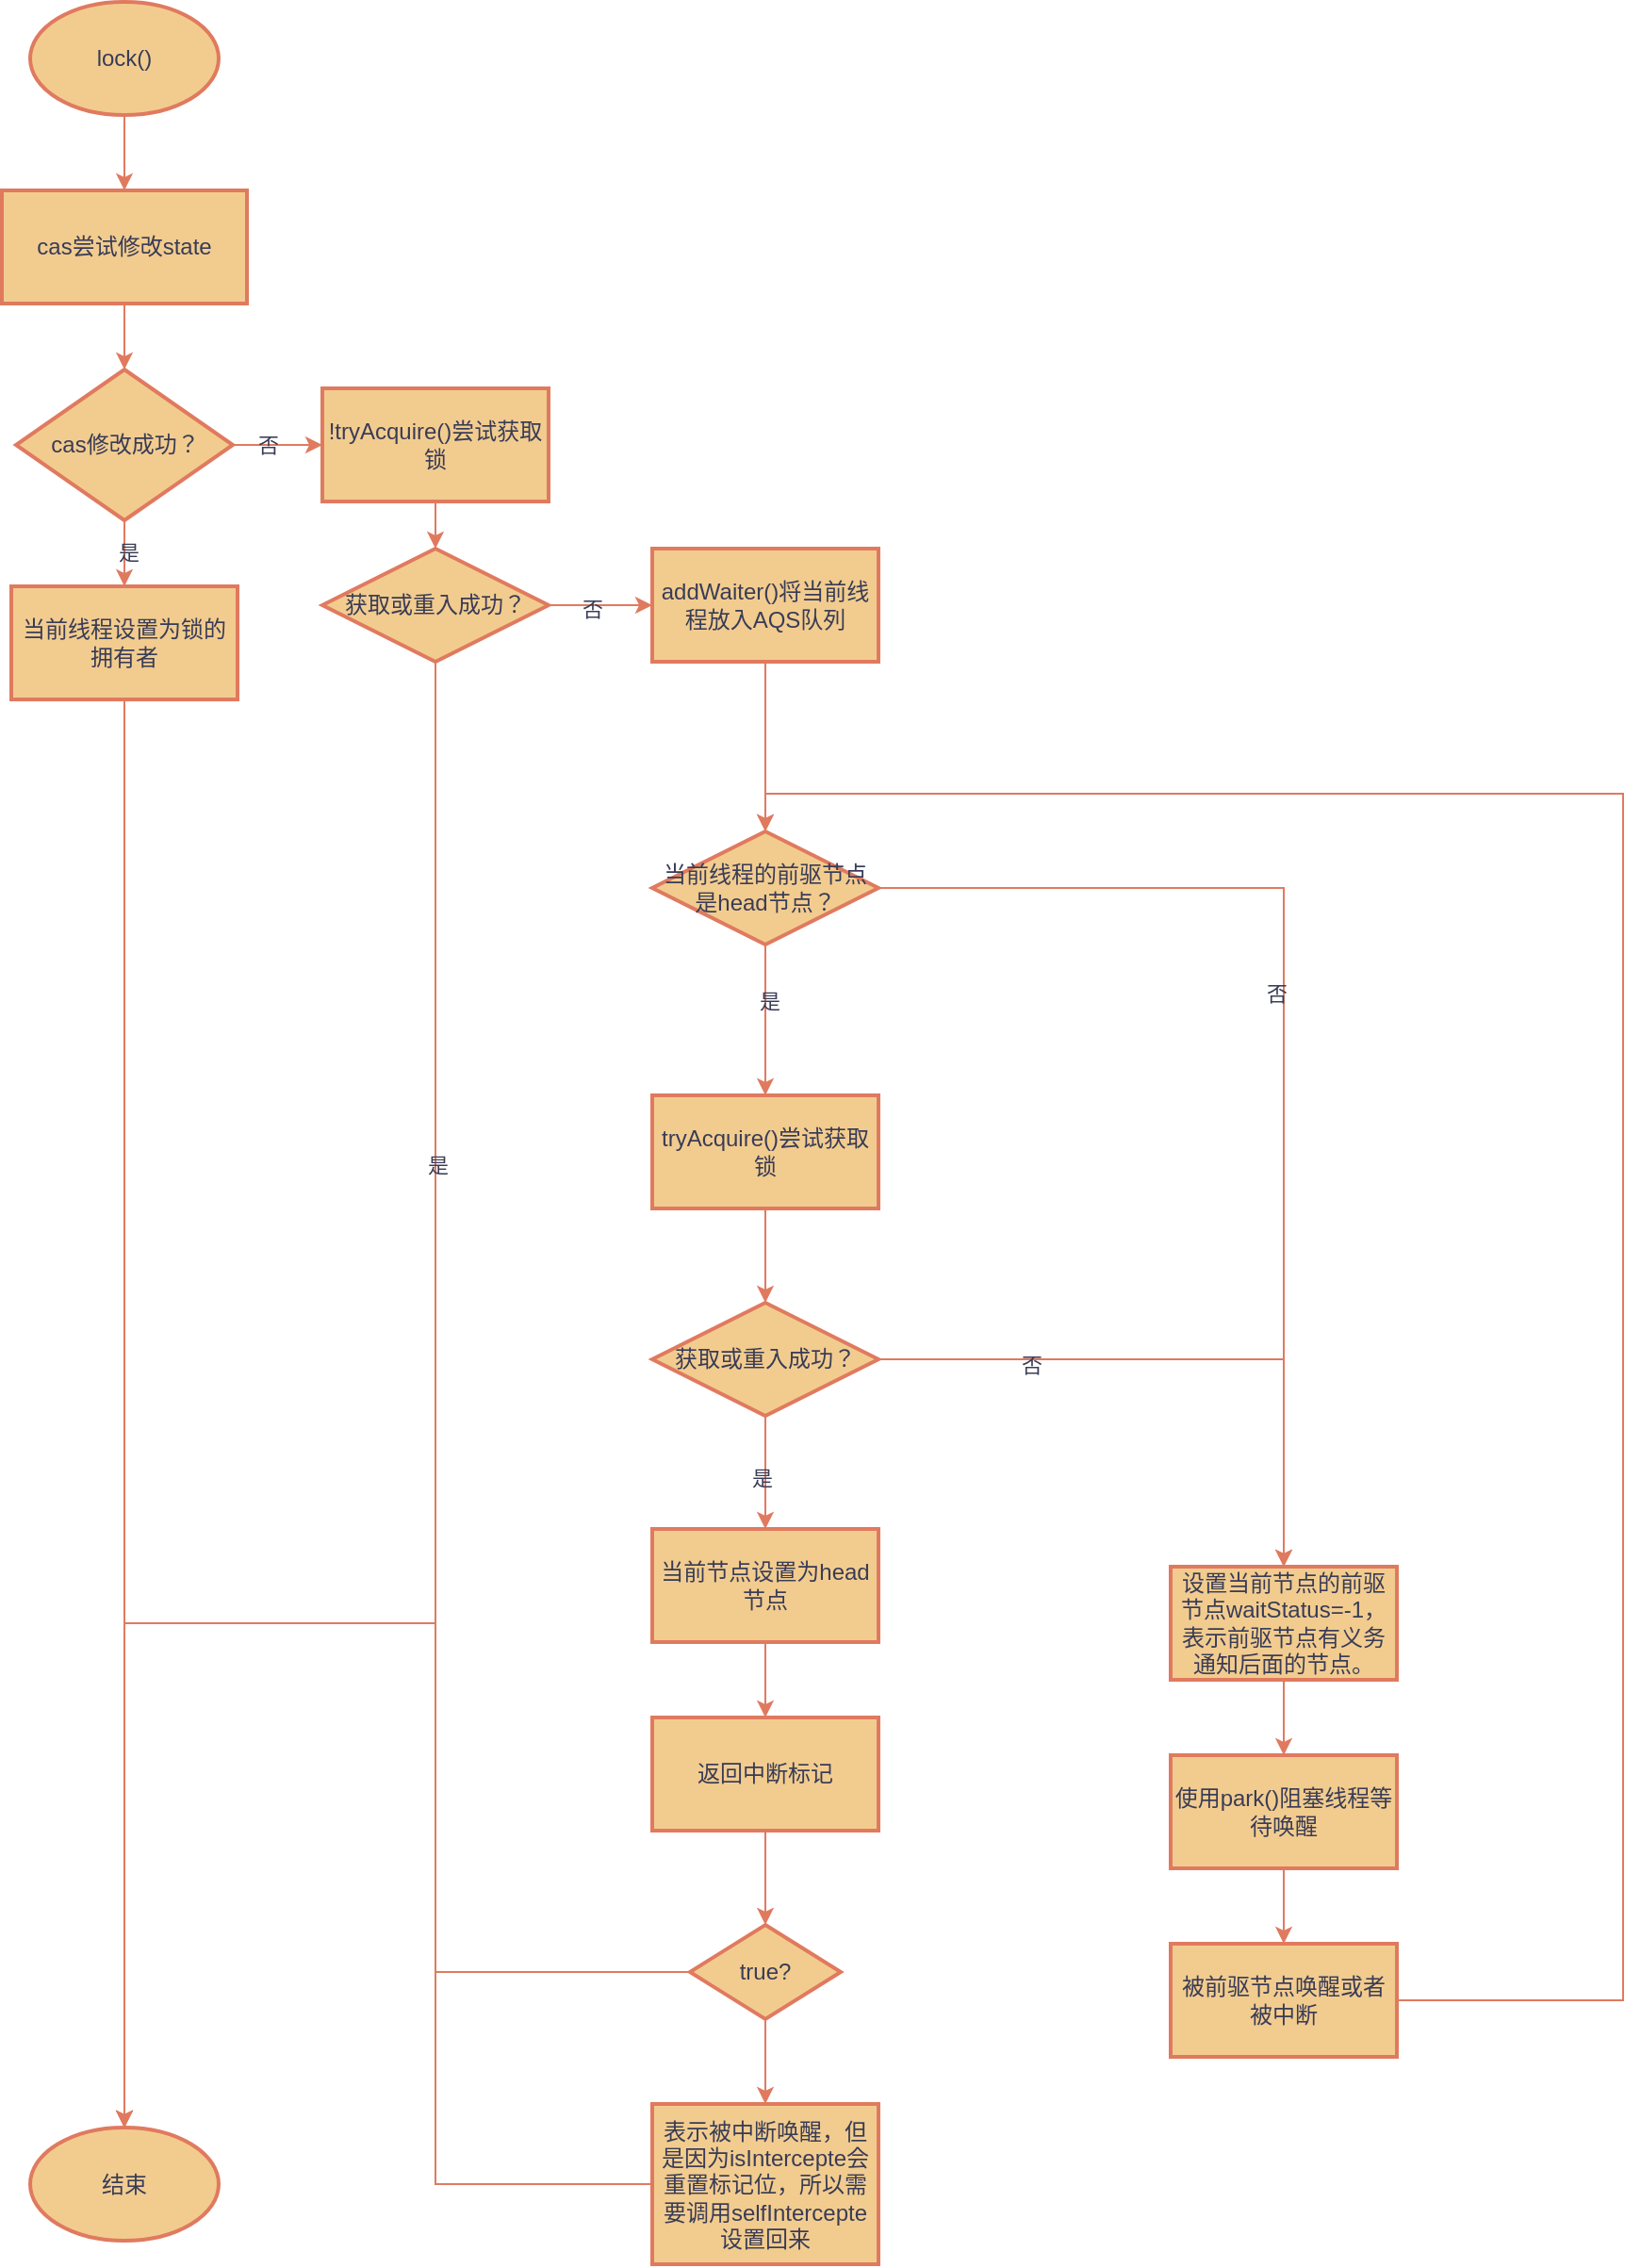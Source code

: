 <mxfile version="21.5.2" type="github" pages="2">
  <diagram name="第 1 页" id="z8psEpzphFv1q0jiK2pO">
    <mxGraphModel dx="2062" dy="684" grid="1" gridSize="10" guides="1" tooltips="1" connect="1" arrows="1" fold="1" page="1" pageScale="1" pageWidth="827" pageHeight="1169" background="none" math="0" shadow="0">
      <root>
        <mxCell id="0" />
        <mxCell id="1" parent="0" />
        <mxCell id="x8gO3h4IMWBvskIXVoth-5" value="" style="edgeStyle=orthogonalEdgeStyle;rounded=0;orthogonalLoop=1;jettySize=auto;html=1;labelBackgroundColor=none;strokeColor=#E07A5F;fontColor=default;movable=0;resizable=0;rotatable=0;deletable=0;editable=0;locked=1;connectable=0;" parent="1" source="x8gO3h4IMWBvskIXVoth-3" target="x8gO3h4IMWBvskIXVoth-4" edge="1">
          <mxGeometry relative="1" as="geometry" />
        </mxCell>
        <mxCell id="x8gO3h4IMWBvskIXVoth-3" value="lock()" style="strokeWidth=2;html=1;shape=mxgraph.flowchart.start_1;whiteSpace=wrap;labelBackgroundColor=none;fillColor=#F2CC8F;strokeColor=#E07A5F;fontColor=#393C56;movable=0;resizable=0;rotatable=0;deletable=0;editable=0;locked=1;connectable=0;" parent="1" vertex="1">
          <mxGeometry x="-515" y="350" width="100" height="60" as="geometry" />
        </mxCell>
        <mxCell id="x8gO3h4IMWBvskIXVoth-7" value="" style="edgeStyle=orthogonalEdgeStyle;rounded=0;orthogonalLoop=1;jettySize=auto;html=1;labelBackgroundColor=none;strokeColor=#E07A5F;fontColor=default;movable=0;resizable=0;rotatable=0;deletable=0;editable=0;locked=1;connectable=0;" parent="1" source="x8gO3h4IMWBvskIXVoth-4" target="x8gO3h4IMWBvskIXVoth-6" edge="1">
          <mxGeometry relative="1" as="geometry" />
        </mxCell>
        <mxCell id="x8gO3h4IMWBvskIXVoth-4" value="cas尝试修改state" style="whiteSpace=wrap;html=1;strokeWidth=2;labelBackgroundColor=none;fillColor=#F2CC8F;strokeColor=#E07A5F;fontColor=#393C56;movable=0;resizable=0;rotatable=0;deletable=0;editable=0;locked=1;connectable=0;" parent="1" vertex="1">
          <mxGeometry x="-530" y="450" width="130" height="60" as="geometry" />
        </mxCell>
        <mxCell id="x8gO3h4IMWBvskIXVoth-9" value="" style="edgeStyle=orthogonalEdgeStyle;rounded=0;orthogonalLoop=1;jettySize=auto;html=1;labelBackgroundColor=none;strokeColor=#E07A5F;fontColor=default;movable=0;resizable=0;rotatable=0;deletable=0;editable=0;locked=1;connectable=0;" parent="1" source="x8gO3h4IMWBvskIXVoth-6" target="x8gO3h4IMWBvskIXVoth-8" edge="1">
          <mxGeometry relative="1" as="geometry" />
        </mxCell>
        <mxCell id="x8gO3h4IMWBvskIXVoth-12" value="是" style="edgeLabel;html=1;align=center;verticalAlign=middle;resizable=0;points=[];labelBackgroundColor=none;fontColor=#393C56;movable=0;rotatable=0;deletable=0;editable=0;locked=1;connectable=0;" parent="x8gO3h4IMWBvskIXVoth-9" vertex="1" connectable="0">
          <mxGeometry x="0.2" y="2" relative="1" as="geometry">
            <mxPoint as="offset" />
          </mxGeometry>
        </mxCell>
        <mxCell id="x8gO3h4IMWBvskIXVoth-14" value="" style="edgeStyle=orthogonalEdgeStyle;rounded=0;orthogonalLoop=1;jettySize=auto;html=1;labelBackgroundColor=none;strokeColor=#E07A5F;fontColor=default;movable=0;resizable=0;rotatable=0;deletable=0;editable=0;locked=1;connectable=0;" parent="1" source="x8gO3h4IMWBvskIXVoth-6" target="x8gO3h4IMWBvskIXVoth-13" edge="1">
          <mxGeometry relative="1" as="geometry" />
        </mxCell>
        <mxCell id="x8gO3h4IMWBvskIXVoth-27" value="否" style="edgeLabel;html=1;align=center;verticalAlign=middle;resizable=0;points=[];labelBackgroundColor=none;fontColor=#393C56;movable=0;rotatable=0;deletable=0;editable=0;locked=1;connectable=0;" parent="x8gO3h4IMWBvskIXVoth-14" vertex="1" connectable="0">
          <mxGeometry x="-0.213" relative="1" as="geometry">
            <mxPoint as="offset" />
          </mxGeometry>
        </mxCell>
        <mxCell id="x8gO3h4IMWBvskIXVoth-6" value="cas修改成功？" style="rhombus;whiteSpace=wrap;html=1;strokeWidth=2;labelBackgroundColor=none;fillColor=#F2CC8F;strokeColor=#E07A5F;fontColor=#393C56;movable=0;resizable=0;rotatable=0;deletable=0;editable=0;locked=1;connectable=0;" parent="1" vertex="1">
          <mxGeometry x="-522.5" y="545" width="115" height="80" as="geometry" />
        </mxCell>
        <mxCell id="x8gO3h4IMWBvskIXVoth-11" style="edgeStyle=orthogonalEdgeStyle;rounded=0;orthogonalLoop=1;jettySize=auto;html=1;entryX=0.5;entryY=0;entryDx=0;entryDy=0;entryPerimeter=0;labelBackgroundColor=none;strokeColor=#E07A5F;fontColor=default;movable=0;resizable=0;rotatable=0;deletable=0;editable=0;locked=1;connectable=0;" parent="1" source="x8gO3h4IMWBvskIXVoth-8" target="x8gO3h4IMWBvskIXVoth-10" edge="1">
          <mxGeometry relative="1" as="geometry" />
        </mxCell>
        <mxCell id="x8gO3h4IMWBvskIXVoth-8" value="当前线程设置为锁的拥有者" style="whiteSpace=wrap;html=1;strokeWidth=2;labelBackgroundColor=none;fillColor=#F2CC8F;strokeColor=#E07A5F;fontColor=#393C56;movable=0;resizable=0;rotatable=0;deletable=0;editable=0;locked=1;connectable=0;" parent="1" vertex="1">
          <mxGeometry x="-525" y="660" width="120" height="60" as="geometry" />
        </mxCell>
        <mxCell id="x8gO3h4IMWBvskIXVoth-10" value="结束" style="strokeWidth=2;html=1;shape=mxgraph.flowchart.start_1;whiteSpace=wrap;labelBackgroundColor=none;fillColor=#F2CC8F;strokeColor=#E07A5F;fontColor=#393C56;movable=0;resizable=0;rotatable=0;deletable=0;editable=0;locked=1;connectable=0;" parent="1" vertex="1">
          <mxGeometry x="-515" y="1477.5" width="100" height="60" as="geometry" />
        </mxCell>
        <mxCell id="x8gO3h4IMWBvskIXVoth-29" value="" style="edgeStyle=orthogonalEdgeStyle;rounded=0;orthogonalLoop=1;jettySize=auto;html=1;labelBackgroundColor=none;strokeColor=#E07A5F;fontColor=default;movable=0;resizable=0;rotatable=0;deletable=0;editable=0;locked=1;connectable=0;" parent="1" source="x8gO3h4IMWBvskIXVoth-13" target="x8gO3h4IMWBvskIXVoth-28" edge="1">
          <mxGeometry relative="1" as="geometry" />
        </mxCell>
        <mxCell id="x8gO3h4IMWBvskIXVoth-13" value="!tryAcquire()尝试获取锁" style="whiteSpace=wrap;html=1;strokeWidth=2;labelBackgroundColor=none;fillColor=#F2CC8F;strokeColor=#E07A5F;fontColor=#393C56;movable=0;resizable=0;rotatable=0;deletable=0;editable=0;locked=1;connectable=0;" parent="1" vertex="1">
          <mxGeometry x="-360" y="555" width="120" height="60" as="geometry" />
        </mxCell>
        <mxCell id="x8gO3h4IMWBvskIXVoth-31" style="edgeStyle=orthogonalEdgeStyle;rounded=0;orthogonalLoop=1;jettySize=auto;html=1;exitX=0.5;exitY=1;exitDx=0;exitDy=0;entryX=0.5;entryY=0;entryDx=0;entryDy=0;entryPerimeter=0;labelBackgroundColor=none;strokeColor=#E07A5F;fontColor=default;movable=0;resizable=0;rotatable=0;deletable=0;editable=0;locked=1;connectable=0;" parent="1" source="x8gO3h4IMWBvskIXVoth-28" target="x8gO3h4IMWBvskIXVoth-10" edge="1">
          <mxGeometry relative="1" as="geometry">
            <Array as="points">
              <mxPoint x="-300" y="720" />
              <mxPoint x="-300" y="1210" />
              <mxPoint x="-465" y="1210" />
            </Array>
          </mxGeometry>
        </mxCell>
        <mxCell id="x8gO3h4IMWBvskIXVoth-32" value="是" style="edgeLabel;html=1;align=center;verticalAlign=middle;resizable=0;points=[];labelBackgroundColor=none;fontColor=#393C56;movable=0;rotatable=0;deletable=0;editable=0;locked=1;connectable=0;" parent="x8gO3h4IMWBvskIXVoth-31" vertex="1" connectable="0">
          <mxGeometry x="-0.434" y="1" relative="1" as="geometry">
            <mxPoint as="offset" />
          </mxGeometry>
        </mxCell>
        <mxCell id="x8gO3h4IMWBvskIXVoth-35" value="" style="edgeStyle=orthogonalEdgeStyle;rounded=0;orthogonalLoop=1;jettySize=auto;html=1;labelBackgroundColor=none;strokeColor=#E07A5F;fontColor=default;movable=0;resizable=0;rotatable=0;deletable=0;editable=0;locked=1;connectable=0;" parent="1" source="x8gO3h4IMWBvskIXVoth-28" target="x8gO3h4IMWBvskIXVoth-34" edge="1">
          <mxGeometry relative="1" as="geometry" />
        </mxCell>
        <mxCell id="x8gO3h4IMWBvskIXVoth-36" value="否" style="edgeLabel;html=1;align=center;verticalAlign=middle;resizable=0;points=[];labelBackgroundColor=none;fontColor=#393C56;movable=0;rotatable=0;deletable=0;editable=0;locked=1;connectable=0;" parent="x8gO3h4IMWBvskIXVoth-35" vertex="1" connectable="0">
          <mxGeometry x="-0.19" y="-2" relative="1" as="geometry">
            <mxPoint as="offset" />
          </mxGeometry>
        </mxCell>
        <mxCell id="x8gO3h4IMWBvskIXVoth-28" value="获取或重入成功？" style="rhombus;whiteSpace=wrap;html=1;strokeWidth=2;labelBackgroundColor=none;fillColor=#F2CC8F;strokeColor=#E07A5F;fontColor=#393C56;movable=0;resizable=0;rotatable=0;deletable=0;editable=0;locked=1;connectable=0;" parent="1" vertex="1">
          <mxGeometry x="-360" y="640" width="120" height="60" as="geometry" />
        </mxCell>
        <mxCell id="x8gO3h4IMWBvskIXVoth-38" value="" style="edgeStyle=orthogonalEdgeStyle;rounded=0;orthogonalLoop=1;jettySize=auto;html=1;labelBackgroundColor=none;strokeColor=#E07A5F;fontColor=default;movable=0;resizable=0;rotatable=0;deletable=0;editable=0;locked=1;connectable=0;" parent="1" source="x8gO3h4IMWBvskIXVoth-34" target="x8gO3h4IMWBvskIXVoth-37" edge="1">
          <mxGeometry relative="1" as="geometry" />
        </mxCell>
        <mxCell id="x8gO3h4IMWBvskIXVoth-34" value="addWaiter()将当前线程放入AQS队列" style="whiteSpace=wrap;html=1;strokeWidth=2;labelBackgroundColor=none;fillColor=#F2CC8F;strokeColor=#E07A5F;fontColor=#393C56;movable=0;resizable=0;rotatable=0;deletable=0;editable=0;locked=1;connectable=0;" parent="1" vertex="1">
          <mxGeometry x="-185" y="640" width="120" height="60" as="geometry" />
        </mxCell>
        <mxCell id="x8gO3h4IMWBvskIXVoth-40" value="" style="edgeStyle=orthogonalEdgeStyle;rounded=0;orthogonalLoop=1;jettySize=auto;html=1;labelBackgroundColor=none;strokeColor=#E07A5F;fontColor=default;movable=0;resizable=0;rotatable=0;deletable=0;editable=0;locked=1;connectable=0;" parent="1" source="x8gO3h4IMWBvskIXVoth-37" target="x8gO3h4IMWBvskIXVoth-39" edge="1">
          <mxGeometry relative="1" as="geometry" />
        </mxCell>
        <mxCell id="x8gO3h4IMWBvskIXVoth-41" value="是" style="edgeLabel;html=1;align=center;verticalAlign=middle;resizable=0;points=[];labelBackgroundColor=none;fontColor=#393C56;movable=0;rotatable=0;deletable=0;editable=0;locked=1;connectable=0;" parent="x8gO3h4IMWBvskIXVoth-40" vertex="1" connectable="0">
          <mxGeometry x="-0.25" y="2" relative="1" as="geometry">
            <mxPoint as="offset" />
          </mxGeometry>
        </mxCell>
        <mxCell id="x8gO3h4IMWBvskIXVoth-50" value="" style="edgeStyle=orthogonalEdgeStyle;rounded=0;orthogonalLoop=1;jettySize=auto;html=1;labelBackgroundColor=none;strokeColor=#E07A5F;fontColor=default;movable=0;resizable=0;rotatable=0;deletable=0;editable=0;locked=1;connectable=0;" parent="1" source="x8gO3h4IMWBvskIXVoth-37" target="x8gO3h4IMWBvskIXVoth-49" edge="1">
          <mxGeometry relative="1" as="geometry" />
        </mxCell>
        <mxCell id="x8gO3h4IMWBvskIXVoth-51" value="否" style="edgeLabel;html=1;align=center;verticalAlign=middle;resizable=0;points=[];labelBackgroundColor=none;fontColor=#393C56;movable=0;rotatable=0;deletable=0;editable=0;locked=1;connectable=0;" parent="x8gO3h4IMWBvskIXVoth-50" vertex="1" connectable="0">
          <mxGeometry x="-0.06" y="-4" relative="1" as="geometry">
            <mxPoint as="offset" />
          </mxGeometry>
        </mxCell>
        <mxCell id="x8gO3h4IMWBvskIXVoth-37" value="当前线程的前驱节点是head节点？" style="rhombus;whiteSpace=wrap;html=1;strokeWidth=2;labelBackgroundColor=none;fillColor=#F2CC8F;strokeColor=#E07A5F;fontColor=#393C56;movable=0;resizable=0;rotatable=0;deletable=0;editable=0;locked=1;connectable=0;" parent="1" vertex="1">
          <mxGeometry x="-185" y="790" width="120" height="60" as="geometry" />
        </mxCell>
        <mxCell id="x8gO3h4IMWBvskIXVoth-43" style="edgeStyle=orthogonalEdgeStyle;rounded=0;orthogonalLoop=1;jettySize=auto;html=1;exitX=0.5;exitY=1;exitDx=0;exitDy=0;entryX=0.5;entryY=0;entryDx=0;entryDy=0;labelBackgroundColor=none;strokeColor=#E07A5F;fontColor=default;movable=0;resizable=0;rotatable=0;deletable=0;editable=0;locked=1;connectable=0;" parent="1" source="x8gO3h4IMWBvskIXVoth-39" target="x8gO3h4IMWBvskIXVoth-42" edge="1">
          <mxGeometry relative="1" as="geometry" />
        </mxCell>
        <mxCell id="x8gO3h4IMWBvskIXVoth-39" value="tryAcquire()尝试获取锁" style="whiteSpace=wrap;html=1;strokeWidth=2;labelBackgroundColor=none;fillColor=#F2CC8F;strokeColor=#E07A5F;fontColor=#393C56;movable=0;resizable=0;rotatable=0;deletable=0;editable=0;locked=1;connectable=0;" parent="1" vertex="1">
          <mxGeometry x="-185" y="930" width="120" height="60" as="geometry" />
        </mxCell>
        <mxCell id="x8gO3h4IMWBvskIXVoth-45" value="" style="edgeStyle=orthogonalEdgeStyle;rounded=0;orthogonalLoop=1;jettySize=auto;html=1;labelBackgroundColor=none;strokeColor=#E07A5F;fontColor=default;movable=0;resizable=0;rotatable=0;deletable=0;editable=0;locked=1;connectable=0;" parent="1" source="x8gO3h4IMWBvskIXVoth-42" target="x8gO3h4IMWBvskIXVoth-44" edge="1">
          <mxGeometry relative="1" as="geometry" />
        </mxCell>
        <mxCell id="x8gO3h4IMWBvskIXVoth-46" value="是" style="edgeLabel;html=1;align=center;verticalAlign=middle;resizable=0;points=[];labelBackgroundColor=none;fontColor=#393C56;movable=0;rotatable=0;deletable=0;editable=0;locked=1;connectable=0;" parent="x8gO3h4IMWBvskIXVoth-45" vertex="1" connectable="0">
          <mxGeometry x="0.075" y="-2" relative="1" as="geometry">
            <mxPoint as="offset" />
          </mxGeometry>
        </mxCell>
        <mxCell id="x8gO3h4IMWBvskIXVoth-52" style="edgeStyle=orthogonalEdgeStyle;rounded=0;orthogonalLoop=1;jettySize=auto;html=1;exitX=1;exitY=0.5;exitDx=0;exitDy=0;entryX=0.5;entryY=0;entryDx=0;entryDy=0;labelBackgroundColor=none;strokeColor=#E07A5F;fontColor=default;movable=0;resizable=0;rotatable=0;deletable=0;editable=0;locked=1;connectable=0;" parent="1" source="x8gO3h4IMWBvskIXVoth-42" target="x8gO3h4IMWBvskIXVoth-49" edge="1">
          <mxGeometry relative="1" as="geometry" />
        </mxCell>
        <mxCell id="x8gO3h4IMWBvskIXVoth-53" value="否" style="edgeLabel;html=1;align=center;verticalAlign=middle;resizable=0;points=[];labelBackgroundColor=none;fontColor=#393C56;movable=0;rotatable=0;deletable=0;editable=0;locked=1;connectable=0;" parent="x8gO3h4IMWBvskIXVoth-52" vertex="1" connectable="0">
          <mxGeometry x="-0.505" y="-3" relative="1" as="geometry">
            <mxPoint as="offset" />
          </mxGeometry>
        </mxCell>
        <mxCell id="x8gO3h4IMWBvskIXVoth-42" value="获取或重入成功？" style="rhombus;whiteSpace=wrap;html=1;strokeWidth=2;labelBackgroundColor=none;fillColor=#F2CC8F;strokeColor=#E07A5F;fontColor=#393C56;movable=0;resizable=0;rotatable=0;deletable=0;editable=0;locked=1;connectable=0;" parent="1" vertex="1">
          <mxGeometry x="-185" y="1040" width="120" height="60" as="geometry" />
        </mxCell>
        <mxCell id="Cl_Vdymx4QDyat2XeNaa-6" value="" style="edgeStyle=orthogonalEdgeStyle;rounded=0;orthogonalLoop=1;jettySize=auto;html=1;labelBackgroundColor=none;strokeColor=#E07A5F;fontColor=default;movable=0;resizable=0;rotatable=0;deletable=0;editable=0;locked=1;connectable=0;" parent="1" source="x8gO3h4IMWBvskIXVoth-44" target="Cl_Vdymx4QDyat2XeNaa-5" edge="1">
          <mxGeometry relative="1" as="geometry" />
        </mxCell>
        <mxCell id="x8gO3h4IMWBvskIXVoth-44" value="当前节点设置为head节点" style="whiteSpace=wrap;html=1;strokeWidth=2;labelBackgroundColor=none;fillColor=#F2CC8F;strokeColor=#E07A5F;fontColor=#393C56;movable=0;resizable=0;rotatable=0;deletable=0;editable=0;locked=1;connectable=0;" parent="1" vertex="1">
          <mxGeometry x="-185" y="1160" width="120" height="60" as="geometry" />
        </mxCell>
        <mxCell id="x8gO3h4IMWBvskIXVoth-55" value="" style="edgeStyle=orthogonalEdgeStyle;rounded=0;orthogonalLoop=1;jettySize=auto;html=1;labelBackgroundColor=none;strokeColor=#E07A5F;fontColor=default;movable=0;resizable=0;rotatable=0;deletable=0;editable=0;locked=1;connectable=0;" parent="1" source="x8gO3h4IMWBvskIXVoth-49" target="x8gO3h4IMWBvskIXVoth-54" edge="1">
          <mxGeometry relative="1" as="geometry" />
        </mxCell>
        <mxCell id="x8gO3h4IMWBvskIXVoth-49" value="设置当前节点的前驱节点waitStatus=-1，表示前驱节点有义务通知后面的节点。" style="whiteSpace=wrap;html=1;strokeWidth=2;labelBackgroundColor=none;fillColor=#F2CC8F;strokeColor=#E07A5F;fontColor=#393C56;movable=0;resizable=0;rotatable=0;deletable=0;editable=0;locked=1;connectable=0;" parent="1" vertex="1">
          <mxGeometry x="90" y="1180" width="120" height="60" as="geometry" />
        </mxCell>
        <mxCell id="Cl_Vdymx4QDyat2XeNaa-2" value="" style="edgeStyle=orthogonalEdgeStyle;rounded=0;orthogonalLoop=1;jettySize=auto;html=1;labelBackgroundColor=none;strokeColor=#E07A5F;fontColor=default;movable=0;resizable=0;rotatable=0;deletable=0;editable=0;locked=1;connectable=0;" parent="1" source="x8gO3h4IMWBvskIXVoth-54" target="Cl_Vdymx4QDyat2XeNaa-1" edge="1">
          <mxGeometry relative="1" as="geometry" />
        </mxCell>
        <mxCell id="x8gO3h4IMWBvskIXVoth-54" value="使用park()阻塞线程等待唤醒" style="whiteSpace=wrap;html=1;strokeWidth=2;labelBackgroundColor=none;fillColor=#F2CC8F;strokeColor=#E07A5F;fontColor=#393C56;movable=0;resizable=0;rotatable=0;deletable=0;editable=0;locked=1;connectable=0;" parent="1" vertex="1">
          <mxGeometry x="90" y="1280" width="120" height="60" as="geometry" />
        </mxCell>
        <mxCell id="Cl_Vdymx4QDyat2XeNaa-3" style="edgeStyle=orthogonalEdgeStyle;rounded=0;orthogonalLoop=1;jettySize=auto;html=1;entryX=0.5;entryY=0;entryDx=0;entryDy=0;labelBackgroundColor=none;strokeColor=#E07A5F;fontColor=default;movable=0;resizable=0;rotatable=0;deletable=0;editable=0;locked=1;connectable=0;" parent="1" source="Cl_Vdymx4QDyat2XeNaa-1" target="x8gO3h4IMWBvskIXVoth-37" edge="1">
          <mxGeometry relative="1" as="geometry">
            <Array as="points">
              <mxPoint x="330" y="1410" />
              <mxPoint x="330" y="770" />
              <mxPoint x="-125" y="770" />
            </Array>
          </mxGeometry>
        </mxCell>
        <mxCell id="Cl_Vdymx4QDyat2XeNaa-1" value="被前驱节点唤醒或者被中断" style="whiteSpace=wrap;html=1;strokeWidth=2;labelBackgroundColor=none;fillColor=#F2CC8F;strokeColor=#E07A5F;fontColor=#393C56;movable=0;resizable=0;rotatable=0;deletable=0;editable=0;locked=1;connectable=0;" parent="1" vertex="1">
          <mxGeometry x="90" y="1380" width="120" height="60" as="geometry" />
        </mxCell>
        <mxCell id="Cl_Vdymx4QDyat2XeNaa-8" value="" style="edgeStyle=orthogonalEdgeStyle;rounded=0;orthogonalLoop=1;jettySize=auto;html=1;labelBackgroundColor=none;strokeColor=#E07A5F;fontColor=default;movable=0;resizable=0;rotatable=0;deletable=0;editable=0;locked=1;connectable=0;" parent="1" source="Cl_Vdymx4QDyat2XeNaa-5" target="Cl_Vdymx4QDyat2XeNaa-7" edge="1">
          <mxGeometry relative="1" as="geometry" />
        </mxCell>
        <mxCell id="Cl_Vdymx4QDyat2XeNaa-5" value="返回中断标记" style="whiteSpace=wrap;html=1;strokeWidth=2;labelBackgroundColor=none;fillColor=#F2CC8F;strokeColor=#E07A5F;fontColor=#393C56;movable=0;resizable=0;rotatable=0;deletable=0;editable=0;locked=1;connectable=0;" parent="1" vertex="1">
          <mxGeometry x="-185" y="1260" width="120" height="60" as="geometry" />
        </mxCell>
        <mxCell id="Cl_Vdymx4QDyat2XeNaa-10" value="" style="edgeStyle=orthogonalEdgeStyle;rounded=0;orthogonalLoop=1;jettySize=auto;html=1;labelBackgroundColor=none;strokeColor=#E07A5F;fontColor=default;movable=0;resizable=0;rotatable=0;deletable=0;editable=0;locked=1;connectable=0;" parent="1" source="Cl_Vdymx4QDyat2XeNaa-7" target="Cl_Vdymx4QDyat2XeNaa-9" edge="1">
          <mxGeometry relative="1" as="geometry" />
        </mxCell>
        <mxCell id="Cl_Vdymx4QDyat2XeNaa-11" style="edgeStyle=orthogonalEdgeStyle;rounded=0;orthogonalLoop=1;jettySize=auto;html=1;entryX=0.5;entryY=0;entryDx=0;entryDy=0;entryPerimeter=0;labelBackgroundColor=none;strokeColor=#E07A5F;fontColor=default;movable=0;resizable=0;rotatable=0;deletable=0;editable=0;locked=1;connectable=0;" parent="1" source="Cl_Vdymx4QDyat2XeNaa-7" target="x8gO3h4IMWBvskIXVoth-10" edge="1">
          <mxGeometry relative="1" as="geometry">
            <Array as="points">
              <mxPoint x="-300" y="1395" />
              <mxPoint x="-300" y="1210" />
              <mxPoint x="-465" y="1210" />
            </Array>
          </mxGeometry>
        </mxCell>
        <mxCell id="Cl_Vdymx4QDyat2XeNaa-7" value="true?" style="rhombus;whiteSpace=wrap;html=1;strokeWidth=2;labelBackgroundColor=none;fillColor=#F2CC8F;strokeColor=#E07A5F;fontColor=#393C56;movable=0;resizable=0;rotatable=0;deletable=0;editable=0;locked=1;connectable=0;" parent="1" vertex="1">
          <mxGeometry x="-165" y="1370" width="80" height="50" as="geometry" />
        </mxCell>
        <mxCell id="Cl_Vdymx4QDyat2XeNaa-12" style="edgeStyle=orthogonalEdgeStyle;rounded=0;orthogonalLoop=1;jettySize=auto;html=1;entryX=0.5;entryY=0;entryDx=0;entryDy=0;entryPerimeter=0;labelBackgroundColor=none;strokeColor=#E07A5F;fontColor=default;movable=0;resizable=0;rotatable=0;deletable=0;editable=0;locked=1;connectable=0;" parent="1" source="Cl_Vdymx4QDyat2XeNaa-9" target="x8gO3h4IMWBvskIXVoth-10" edge="1">
          <mxGeometry relative="1" as="geometry">
            <Array as="points">
              <mxPoint x="-300" y="1508" />
              <mxPoint x="-300" y="1210" />
              <mxPoint x="-465" y="1210" />
            </Array>
          </mxGeometry>
        </mxCell>
        <mxCell id="Cl_Vdymx4QDyat2XeNaa-9" value="表示被中断唤醒，但是因为isIntercepte会重置标记位，所以需要调用selfIntercepte设置回来" style="whiteSpace=wrap;html=1;strokeWidth=2;labelBackgroundColor=none;fillColor=#F2CC8F;strokeColor=#E07A5F;fontColor=#393C56;movable=0;resizable=0;rotatable=0;deletable=0;editable=0;locked=1;connectable=0;" parent="1" vertex="1">
          <mxGeometry x="-185" y="1465" width="120" height="85" as="geometry" />
        </mxCell>
      </root>
    </mxGraphModel>
  </diagram>
  <diagram id="GgXfiXtNfGa1pat3SJmE" name="第 2 页">
    <mxGraphModel dx="1050" dy="581" grid="1" gridSize="10" guides="1" tooltips="1" connect="1" arrows="1" fold="1" page="1" pageScale="1" pageWidth="827" pageHeight="1169" math="0" shadow="0">
      <root>
        <mxCell id="0" />
        <mxCell id="1" parent="0" />
        <mxCell id="g4whs_LN3K08I8D4yyx9-3" style="edgeStyle=orthogonalEdgeStyle;rounded=0;orthogonalLoop=1;jettySize=auto;html=1;exitX=0.5;exitY=1;exitDx=0;exitDy=0;entryX=0.5;entryY=0;entryDx=0;entryDy=0;strokeColor=#182E3E;fontColor=#1A1A1A;" edge="1" parent="1" source="g4whs_LN3K08I8D4yyx9-1" target="g4whs_LN3K08I8D4yyx9-2">
          <mxGeometry relative="1" as="geometry" />
        </mxCell>
        <mxCell id="g4whs_LN3K08I8D4yyx9-1" value="unlock()" style="ellipse;whiteSpace=wrap;html=1;strokeColor=#FFFFFF;fontColor=#1A1A1A;fillColor=#F08E81;" vertex="1" parent="1">
          <mxGeometry x="230" y="60" width="120" height="80" as="geometry" />
        </mxCell>
        <mxCell id="g4whs_LN3K08I8D4yyx9-6" value="" style="edgeStyle=orthogonalEdgeStyle;rounded=0;orthogonalLoop=1;jettySize=auto;html=1;strokeColor=#182E3E;fontColor=#1A1A1A;" edge="1" parent="1" source="g4whs_LN3K08I8D4yyx9-2" target="g4whs_LN3K08I8D4yyx9-5">
          <mxGeometry relative="1" as="geometry" />
        </mxCell>
        <mxCell id="g4whs_LN3K08I8D4yyx9-2" value="state-1" style="rounded=0;whiteSpace=wrap;html=1;strokeColor=#FFFFFF;fontColor=#1A1A1A;fillColor=#F08E81;" vertex="1" parent="1">
          <mxGeometry x="230" y="190" width="120" height="60" as="geometry" />
        </mxCell>
        <mxCell id="g4whs_LN3K08I8D4yyx9-4" value="结束" style="ellipse;whiteSpace=wrap;html=1;strokeColor=#FFFFFF;fontColor=#1A1A1A;fillColor=#F08E81;" vertex="1" parent="1">
          <mxGeometry x="230" y="570" width="120" height="80" as="geometry" />
        </mxCell>
        <mxCell id="g4whs_LN3K08I8D4yyx9-8" value="" style="edgeStyle=orthogonalEdgeStyle;rounded=0;orthogonalLoop=1;jettySize=auto;html=1;strokeColor=#182E3E;fontColor=#1A1A1A;" edge="1" parent="1" source="g4whs_LN3K08I8D4yyx9-5" target="g4whs_LN3K08I8D4yyx9-7">
          <mxGeometry relative="1" as="geometry" />
        </mxCell>
        <mxCell id="g4whs_LN3K08I8D4yyx9-9" value="否" style="edgeLabel;html=1;align=center;verticalAlign=middle;resizable=0;points=[];fontColor=#1A1A1A;" vertex="1" connectable="0" parent="g4whs_LN3K08I8D4yyx9-8">
          <mxGeometry x="-0.373" y="1" relative="1" as="geometry">
            <mxPoint as="offset" />
          </mxGeometry>
        </mxCell>
        <mxCell id="g4whs_LN3K08I8D4yyx9-11" value="" style="edgeStyle=orthogonalEdgeStyle;rounded=0;orthogonalLoop=1;jettySize=auto;html=1;strokeColor=#182E3E;fontColor=#1A1A1A;" edge="1" parent="1" source="g4whs_LN3K08I8D4yyx9-5" target="g4whs_LN3K08I8D4yyx9-10">
          <mxGeometry relative="1" as="geometry" />
        </mxCell>
        <mxCell id="g4whs_LN3K08I8D4yyx9-12" value="是" style="edgeLabel;html=1;align=center;verticalAlign=middle;resizable=0;points=[];fontColor=#1A1A1A;" vertex="1" connectable="0" parent="g4whs_LN3K08I8D4yyx9-11">
          <mxGeometry x="-0.4" y="3" relative="1" as="geometry">
            <mxPoint as="offset" />
          </mxGeometry>
        </mxCell>
        <mxCell id="g4whs_LN3K08I8D4yyx9-5" value="state==0?" style="rhombus;whiteSpace=wrap;html=1;fillColor=#F08E81;strokeColor=#FFFFFF;fontColor=#1A1A1A;rounded=0;" vertex="1" parent="1">
          <mxGeometry x="250" y="320" width="80" height="80" as="geometry" />
        </mxCell>
        <mxCell id="g4whs_LN3K08I8D4yyx9-14" style="edgeStyle=orthogonalEdgeStyle;rounded=0;orthogonalLoop=1;jettySize=auto;html=1;exitX=0.5;exitY=1;exitDx=0;exitDy=0;entryX=0.5;entryY=0;entryDx=0;entryDy=0;strokeColor=#182E3E;fontColor=#1A1A1A;" edge="1" parent="1" source="g4whs_LN3K08I8D4yyx9-7" target="g4whs_LN3K08I8D4yyx9-4">
          <mxGeometry relative="1" as="geometry">
            <Array as="points">
              <mxPoint x="450" y="530" />
              <mxPoint x="290" y="530" />
            </Array>
          </mxGeometry>
        </mxCell>
        <mxCell id="g4whs_LN3K08I8D4yyx9-7" value="释放了一层重入锁，但是没有全部释放" style="whiteSpace=wrap;html=1;fillColor=#F08E81;strokeColor=#FFFFFF;fontColor=#1A1A1A;rounded=0;" vertex="1" parent="1">
          <mxGeometry x="390" y="330" width="120" height="60" as="geometry" />
        </mxCell>
        <mxCell id="g4whs_LN3K08I8D4yyx9-13" style="edgeStyle=orthogonalEdgeStyle;rounded=0;orthogonalLoop=1;jettySize=auto;html=1;exitX=0.5;exitY=1;exitDx=0;exitDy=0;entryX=0.5;entryY=0;entryDx=0;entryDy=0;strokeColor=#182E3E;fontColor=#1A1A1A;" edge="1" parent="1" source="g4whs_LN3K08I8D4yyx9-10" target="g4whs_LN3K08I8D4yyx9-4">
          <mxGeometry relative="1" as="geometry" />
        </mxCell>
        <mxCell id="g4whs_LN3K08I8D4yyx9-10" value="唤醒后继节点的线程" style="whiteSpace=wrap;html=1;fillColor=#F08E81;strokeColor=#FFFFFF;fontColor=#1A1A1A;rounded=0;" vertex="1" parent="1">
          <mxGeometry x="230" y="440" width="120" height="60" as="geometry" />
        </mxCell>
      </root>
    </mxGraphModel>
  </diagram>
</mxfile>
